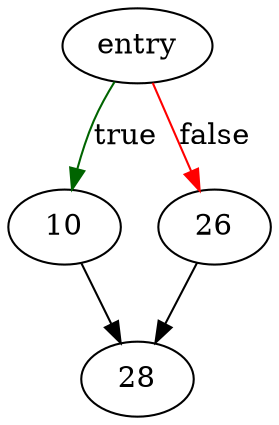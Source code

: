 digraph "compare_nodes" {
	// Node definitions.
	2 [label=entry];
	10;
	26;
	28;

	// Edge definitions.
	2 -> 10 [
		color=darkgreen
		label=true
	];
	2 -> 26 [
		color=red
		label=false
	];
	10 -> 28;
	26 -> 28;
}